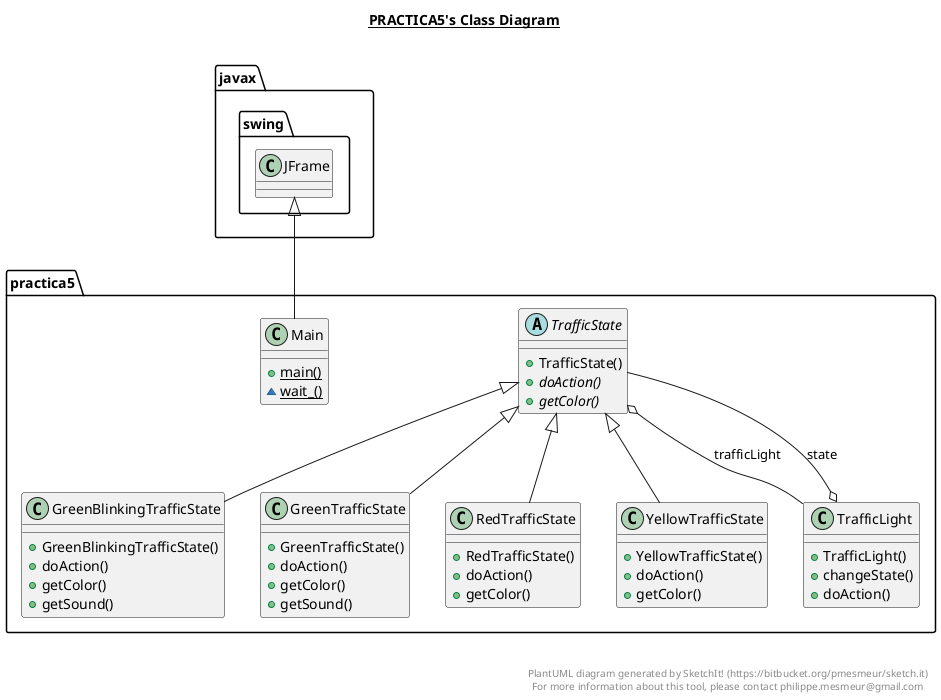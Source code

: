 @startuml

title __PRACTICA5's Class Diagram__\n

  namespace practica5 {
    class practica5.GreenBlinkingTrafficState {
        + GreenBlinkingTrafficState()
        + doAction()
        + getColor()
        + getSound()
    }
  }
  

  namespace practica5 {
    class practica5.GreenTrafficState {
        + GreenTrafficState()
        + doAction()
        + getColor()
        + getSound()
    }
  }
  

  namespace practica5 {
    class practica5.Main {
        {static} + main()
        {static} ~ wait_()
    }
  }
  

  namespace practica5 {
    class practica5.RedTrafficState {
        + RedTrafficState()
        + doAction()
        + getColor()
    }
  }
  

  namespace practica5 {
    class practica5.TrafficLight {
        + TrafficLight()
        + changeState()
        + doAction()
    }
  }
  

  namespace practica5 {
    abstract class practica5.TrafficState {
        + TrafficState()
        {abstract} + doAction()
        {abstract} + getColor()
    }
  }
  

  namespace practica5 {
    class practica5.YellowTrafficState {
        + YellowTrafficState()
        + doAction()
        + getColor()
    }
  }
  

  practica5.GreenBlinkingTrafficState -up-|> practica5.TrafficState
  practica5.GreenTrafficState -up-|> practica5.TrafficState
  practica5.Main -up-|> javax.swing.JFrame
  practica5.RedTrafficState -up-|> practica5.TrafficState
  practica5.TrafficLight o-- practica5.TrafficState : state
  practica5.TrafficState o-- practica5.TrafficLight : trafficLight
  practica5.YellowTrafficState -up-|> practica5.TrafficState


right footer


PlantUML diagram generated by SketchIt! (https://bitbucket.org/pmesmeur/sketch.it)
For more information about this tool, please contact philippe.mesmeur@gmail.com
endfooter

@enduml
